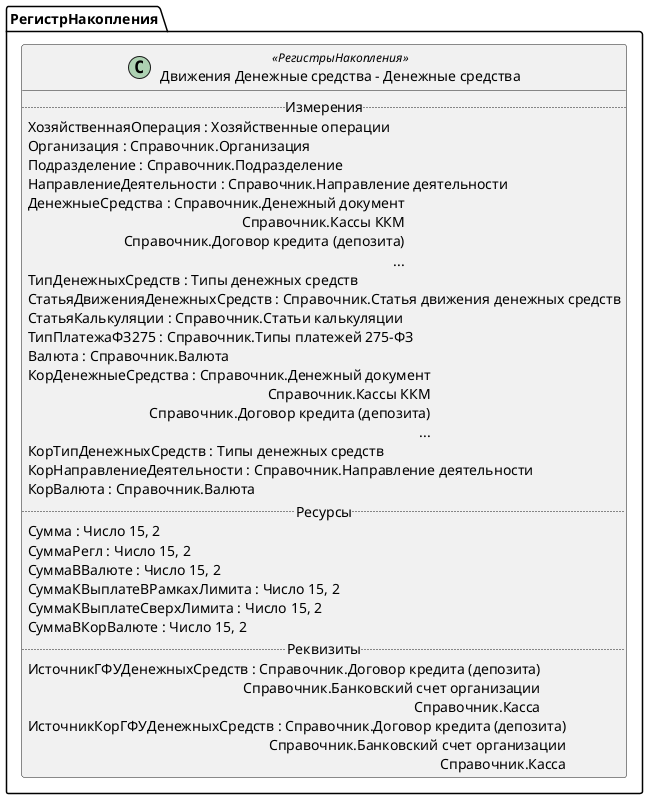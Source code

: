 ﻿@startuml ДвиженияДенежныхСредств
'!include templates.wsd
'..\include templates.wsd
class РегистрНакопления.ДвиженияДенежныхСредств as "Движения Денежные средства - Денежные средства" <<РегистрыНакопления>>
{
..Измерения..
ХозяйственнаяОперация : Хозяйственные операции
Организация : Справочник.Организация
Подразделение : Справочник.Подразделение
НаправлениеДеятельности : Справочник.Направление деятельности
ДенежныеСредства : Справочник.Денежный документ\rСправочник.Кассы ККМ\rСправочник.Договор кредита (депозита)\r...
ТипДенежныхСредств : Типы денежных средств
СтатьяДвиженияДенежныхСредств : Справочник.Статья движения денежных средств
СтатьяКалькуляции : Справочник.Статьи калькуляции
ТипПлатежаФЗ275 : Справочник.Типы платежей 275-ФЗ
Валюта : Справочник.Валюта
КорДенежныеСредства : Справочник.Денежный документ\rСправочник.Кассы ККМ\rСправочник.Договор кредита (депозита)\r...
КорТипДенежныхСредств : Типы денежных средств
КорНаправлениеДеятельности : Справочник.Направление деятельности
КорВалюта : Справочник.Валюта
..Ресурсы..
Сумма : Число 15, 2
СуммаРегл : Число 15, 2
СуммаВВалюте : Число 15, 2
СуммаКВыплатеВРамкахЛимита : Число 15, 2
СуммаКВыплатеСверхЛимита : Число 15, 2
СуммаВКорВалюте : Число 15, 2
..Реквизиты..
ИсточникГФУДенежныхСредств : Справочник.Договор кредита (депозита)\rСправочник.Банковский счет организации\rСправочник.Касса
ИсточникКорГФУДенежныхСредств : Справочник.Договор кредита (депозита)\rСправочник.Банковский счет организации\rСправочник.Касса
}
@enduml
